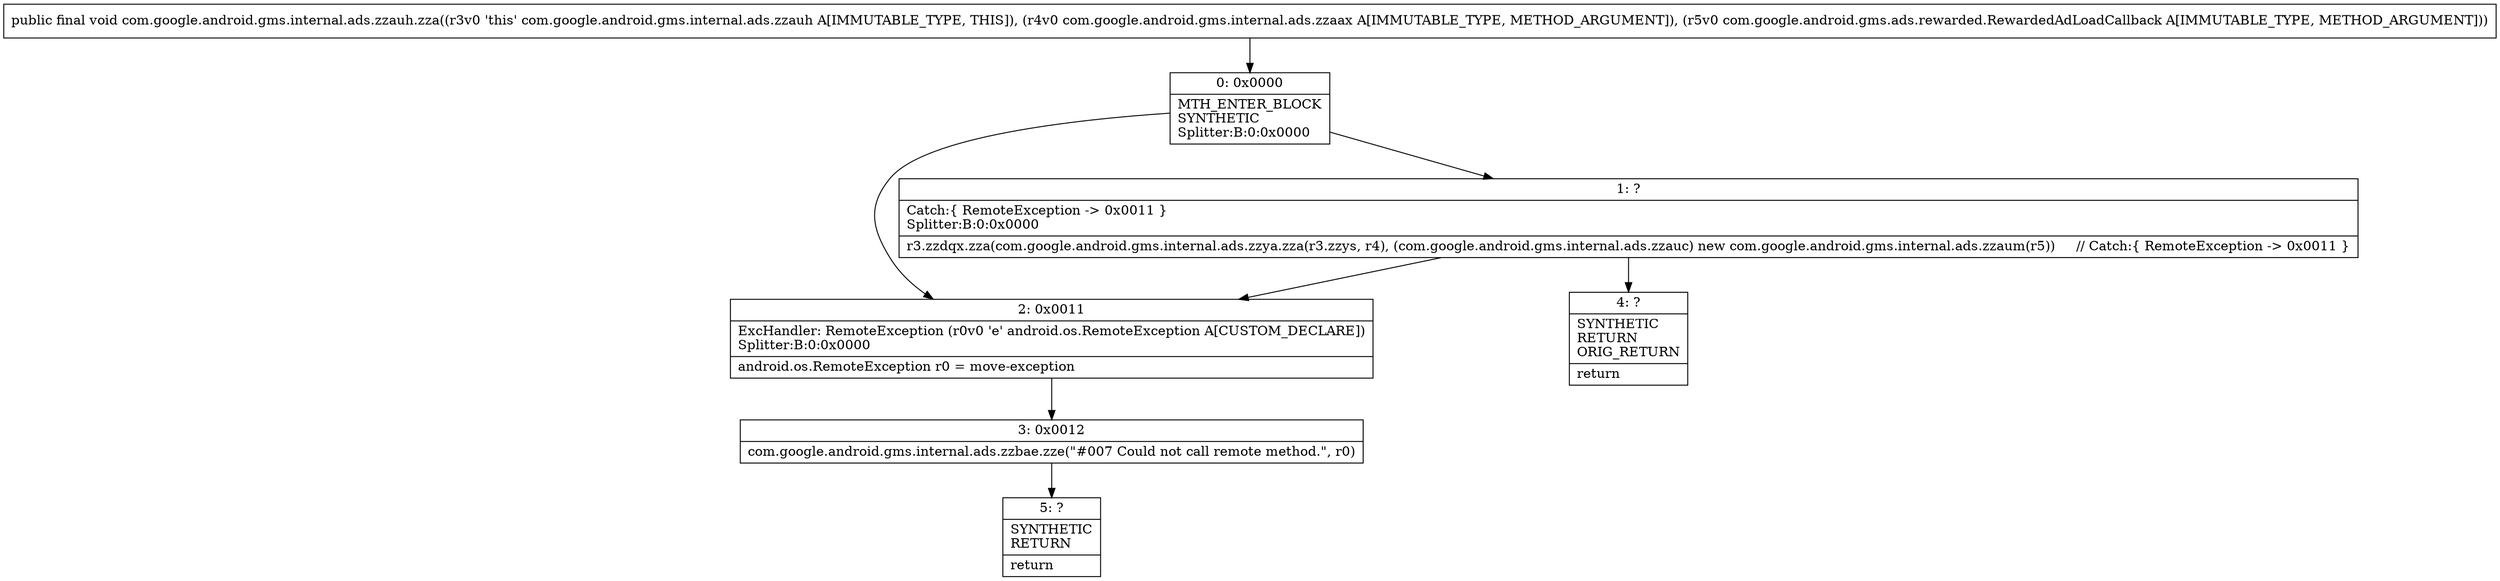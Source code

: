 digraph "CFG forcom.google.android.gms.internal.ads.zzauh.zza(Lcom\/google\/android\/gms\/internal\/ads\/zzaax;Lcom\/google\/android\/gms\/ads\/rewarded\/RewardedAdLoadCallback;)V" {
Node_0 [shape=record,label="{0\:\ 0x0000|MTH_ENTER_BLOCK\lSYNTHETIC\lSplitter:B:0:0x0000\l}"];
Node_1 [shape=record,label="{1\:\ ?|Catch:\{ RemoteException \-\> 0x0011 \}\lSplitter:B:0:0x0000\l|r3.zzdqx.zza(com.google.android.gms.internal.ads.zzya.zza(r3.zzys, r4), (com.google.android.gms.internal.ads.zzauc) new com.google.android.gms.internal.ads.zzaum(r5))     \/\/ Catch:\{ RemoteException \-\> 0x0011 \}\l}"];
Node_2 [shape=record,label="{2\:\ 0x0011|ExcHandler: RemoteException (r0v0 'e' android.os.RemoteException A[CUSTOM_DECLARE])\lSplitter:B:0:0x0000\l|android.os.RemoteException r0 = move\-exception\l}"];
Node_3 [shape=record,label="{3\:\ 0x0012|com.google.android.gms.internal.ads.zzbae.zze(\"#007 Could not call remote method.\", r0)\l}"];
Node_4 [shape=record,label="{4\:\ ?|SYNTHETIC\lRETURN\lORIG_RETURN\l|return\l}"];
Node_5 [shape=record,label="{5\:\ ?|SYNTHETIC\lRETURN\l|return\l}"];
MethodNode[shape=record,label="{public final void com.google.android.gms.internal.ads.zzauh.zza((r3v0 'this' com.google.android.gms.internal.ads.zzauh A[IMMUTABLE_TYPE, THIS]), (r4v0 com.google.android.gms.internal.ads.zzaax A[IMMUTABLE_TYPE, METHOD_ARGUMENT]), (r5v0 com.google.android.gms.ads.rewarded.RewardedAdLoadCallback A[IMMUTABLE_TYPE, METHOD_ARGUMENT])) }"];
MethodNode -> Node_0;
Node_0 -> Node_1;
Node_0 -> Node_2;
Node_1 -> Node_2;
Node_1 -> Node_4;
Node_2 -> Node_3;
Node_3 -> Node_5;
}


